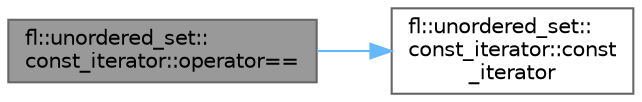 digraph "fl::unordered_set::const_iterator::operator=="
{
 // INTERACTIVE_SVG=YES
 // LATEX_PDF_SIZE
  bgcolor="transparent";
  edge [fontname=Helvetica,fontsize=10,labelfontname=Helvetica,labelfontsize=10];
  node [fontname=Helvetica,fontsize=10,shape=box,height=0.2,width=0.4];
  rankdir="LR";
  Node1 [id="Node000001",label="fl::unordered_set::\lconst_iterator::operator==",height=0.2,width=0.4,color="gray40", fillcolor="grey60", style="filled", fontcolor="black",tooltip=" "];
  Node1 -> Node2 [id="edge1_Node000001_Node000002",color="steelblue1",style="solid",tooltip=" "];
  Node2 [id="Node000002",label="fl::unordered_set::\lconst_iterator::const\l_iterator",height=0.2,width=0.4,color="grey40", fillcolor="white", style="filled",URL="$d5/d56/classfl_1_1unordered__set_1_1const__iterator_a0d0fe606fe6e339e3926f2d44498dfb3.html#a0d0fe606fe6e339e3926f2d44498dfb3",tooltip=" "];
}
